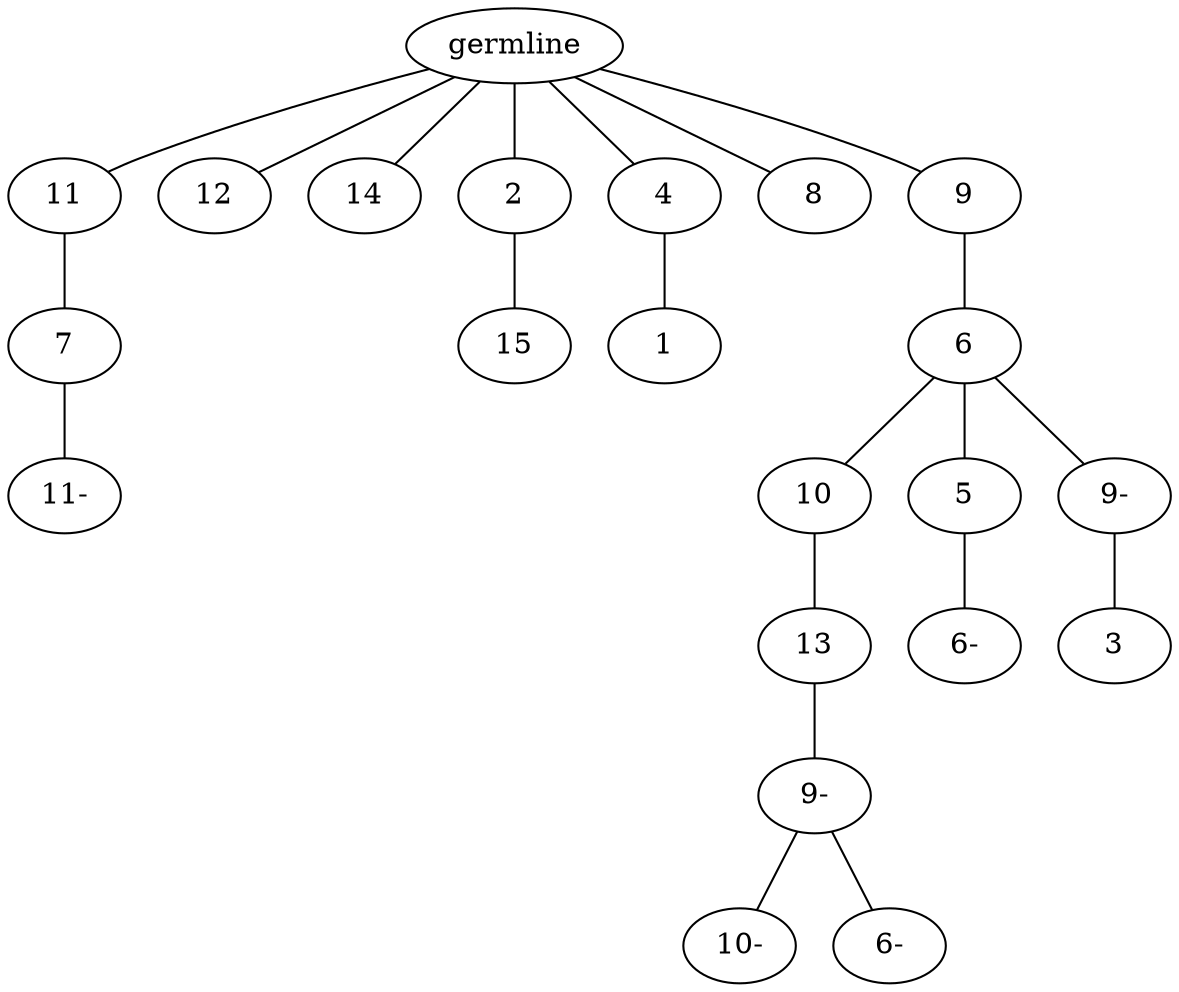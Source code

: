 graph tree {
    "140214107577792" [label="germline"];
    "140214107211088" [label="11"];
    "140214107163808" [label="7"];
    "140214107063296" [label="11-"];
    "140214107448032" [label="12"];
    "140214107095200" [label="14"];
    "140214106993184" [label="2"];
    "140214107049696" [label="15"];
    "140214107164528" [label="4"];
    "140214107049408" [label="1"];
    "140214107064688" [label="8"];
    "140214107064784" [label="9"];
    "140214107126368" [label="6"];
    "140214107123920" [label="10"];
    "140214107124592" [label="13"];
    "140214107126464" [label="9-"];
    "140214107190416" [label="10-"];
    "140214107192144" [label="6-"];
    "140214107127232" [label="5"];
    "140214107126704" [label="6-"];
    "140214107123776" [label="9-"];
    "140214107125696" [label="3"];
    "140214107577792" -- "140214107211088";
    "140214107577792" -- "140214107448032";
    "140214107577792" -- "140214107095200";
    "140214107577792" -- "140214106993184";
    "140214107577792" -- "140214107164528";
    "140214107577792" -- "140214107064688";
    "140214107577792" -- "140214107064784";
    "140214107211088" -- "140214107163808";
    "140214107163808" -- "140214107063296";
    "140214106993184" -- "140214107049696";
    "140214107164528" -- "140214107049408";
    "140214107064784" -- "140214107126368";
    "140214107126368" -- "140214107123920";
    "140214107126368" -- "140214107127232";
    "140214107126368" -- "140214107123776";
    "140214107123920" -- "140214107124592";
    "140214107124592" -- "140214107126464";
    "140214107126464" -- "140214107190416";
    "140214107126464" -- "140214107192144";
    "140214107127232" -- "140214107126704";
    "140214107123776" -- "140214107125696";
}
